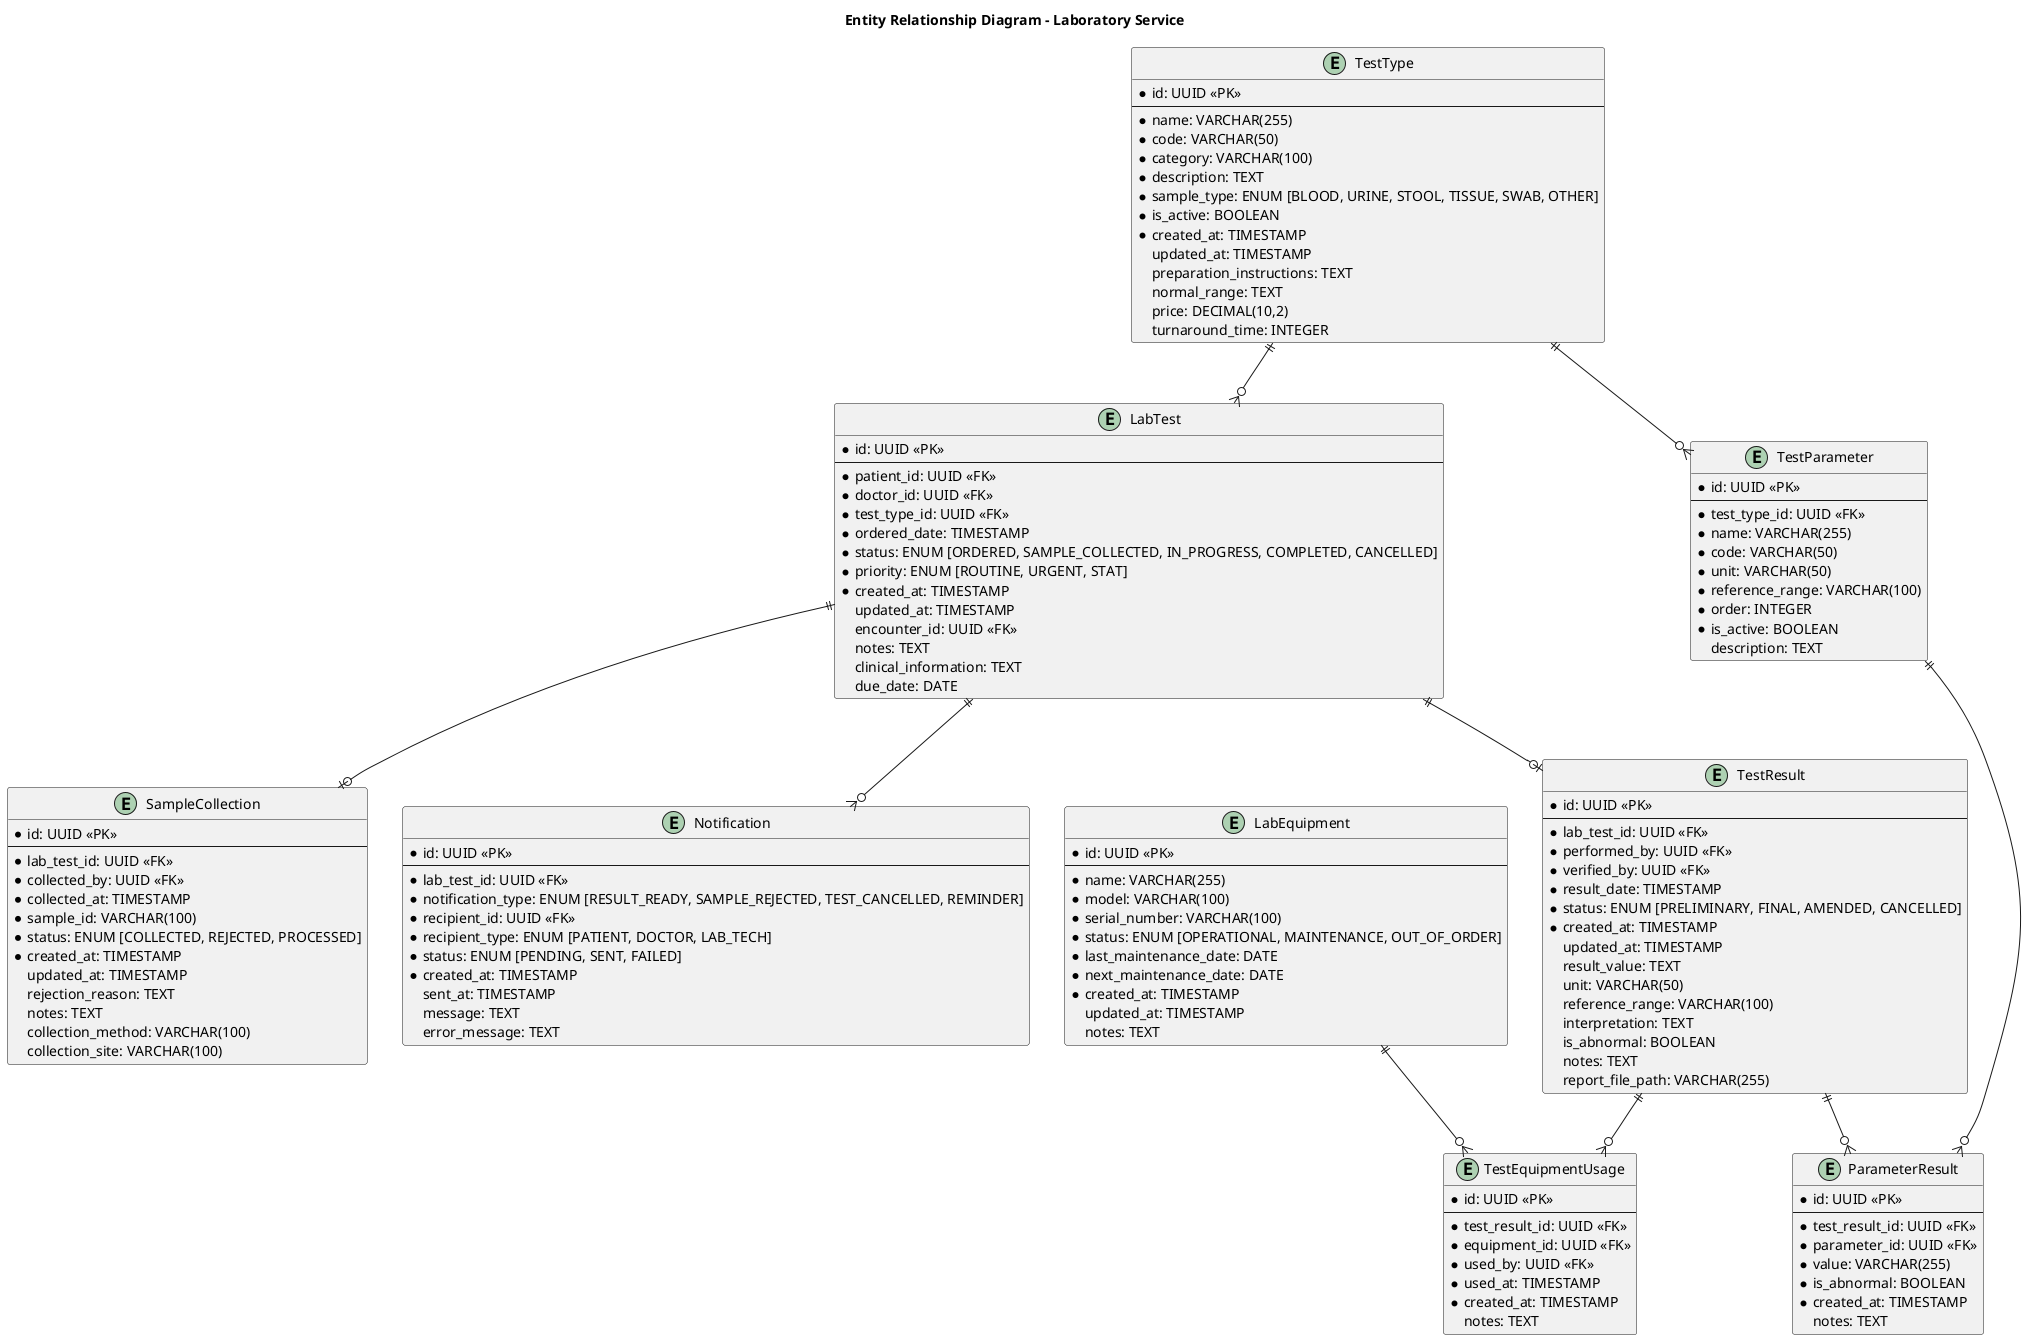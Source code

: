 @startuml
title Entity Relationship Diagram - Laboratory Service

' Entities
entity "TestType" as testtype {
  *id: UUID <<PK>>
  --
  *name: VARCHAR(255)
  *code: VARCHAR(50)
  *category: VARCHAR(100)
  *description: TEXT
  *sample_type: ENUM [BLOOD, URINE, STOOL, TISSUE, SWAB, OTHER]
  *is_active: BOOLEAN
  *created_at: TIMESTAMP
  updated_at: TIMESTAMP
  preparation_instructions: TEXT
  normal_range: TEXT
  price: DECIMAL(10,2)
  turnaround_time: INTEGER
}

entity "LabTest" as labtest {
  *id: UUID <<PK>>
  --
  *patient_id: UUID <<FK>>
  *doctor_id: UUID <<FK>>
  *test_type_id: UUID <<FK>>
  *ordered_date: TIMESTAMP
  *status: ENUM [ORDERED, SAMPLE_COLLECTED, IN_PROGRESS, COMPLETED, CANCELLED]
  *priority: ENUM [ROUTINE, URGENT, STAT]
  *created_at: TIMESTAMP
  updated_at: TIMESTAMP
  encounter_id: UUID <<FK>>
  notes: TEXT
  clinical_information: TEXT
  due_date: DATE
}

entity "SampleCollection" as sample {
  *id: UUID <<PK>>
  --
  *lab_test_id: UUID <<FK>>
  *collected_by: UUID <<FK>>
  *collected_at: TIMESTAMP
  *sample_id: VARCHAR(100)
  *status: ENUM [COLLECTED, REJECTED, PROCESSED]
  *created_at: TIMESTAMP
  updated_at: TIMESTAMP
  rejection_reason: TEXT
  notes: TEXT
  collection_method: VARCHAR(100)
  collection_site: VARCHAR(100)
}

entity "TestResult" as result {
  *id: UUID <<PK>>
  --
  *lab_test_id: UUID <<FK>>
  *performed_by: UUID <<FK>>
  *verified_by: UUID <<FK>>
  *result_date: TIMESTAMP
  *status: ENUM [PRELIMINARY, FINAL, AMENDED, CANCELLED]
  *created_at: TIMESTAMP
  updated_at: TIMESTAMP
  result_value: TEXT
  unit: VARCHAR(50)
  reference_range: VARCHAR(100)
  interpretation: TEXT
  is_abnormal: BOOLEAN
  notes: TEXT
  report_file_path: VARCHAR(255)
}

entity "TestParameter" as parameter {
  *id: UUID <<PK>>
  --
  *test_type_id: UUID <<FK>>
  *name: VARCHAR(255)
  *code: VARCHAR(50)
  *unit: VARCHAR(50)
  *reference_range: VARCHAR(100)
  *order: INTEGER
  *is_active: BOOLEAN
  description: TEXT
}

entity "ParameterResult" as paramresult {
  *id: UUID <<PK>>
  --
  *test_result_id: UUID <<FK>>
  *parameter_id: UUID <<FK>>
  *value: VARCHAR(255)
  *is_abnormal: BOOLEAN
  *created_at: TIMESTAMP
  notes: TEXT
}

entity "LabEquipment" as equipment {
  *id: UUID <<PK>>
  --
  *name: VARCHAR(255)
  *model: VARCHAR(100)
  *serial_number: VARCHAR(100)
  *status: ENUM [OPERATIONAL, MAINTENANCE, OUT_OF_ORDER]
  *last_maintenance_date: DATE
  *next_maintenance_date: DATE
  *created_at: TIMESTAMP
  updated_at: TIMESTAMP
  notes: TEXT
}

entity "TestEquipmentUsage" as usage {
  *id: UUID <<PK>>
  --
  *test_result_id: UUID <<FK>>
  *equipment_id: UUID <<FK>>
  *used_by: UUID <<FK>>
  *used_at: TIMESTAMP
  *created_at: TIMESTAMP
  notes: TEXT
}

entity "Notification" as notification {
  *id: UUID <<PK>>
  --
  *lab_test_id: UUID <<FK>>
  *notification_type: ENUM [RESULT_READY, SAMPLE_REJECTED, TEST_CANCELLED, REMINDER]
  *recipient_id: UUID <<FK>>
  *recipient_type: ENUM [PATIENT, DOCTOR, LAB_TECH]
  *status: ENUM [PENDING, SENT, FAILED]
  *created_at: TIMESTAMP
  sent_at: TIMESTAMP
  message: TEXT
  error_message: TEXT
}

' Relationships
testtype ||--o{ labtest
testtype ||--o{ parameter
labtest ||--o| sample
labtest ||--o| result
result ||--o{ paramresult
parameter ||--o{ paramresult
result ||--o{ usage
equipment ||--o{ usage
labtest ||--o{ notification

@enduml
